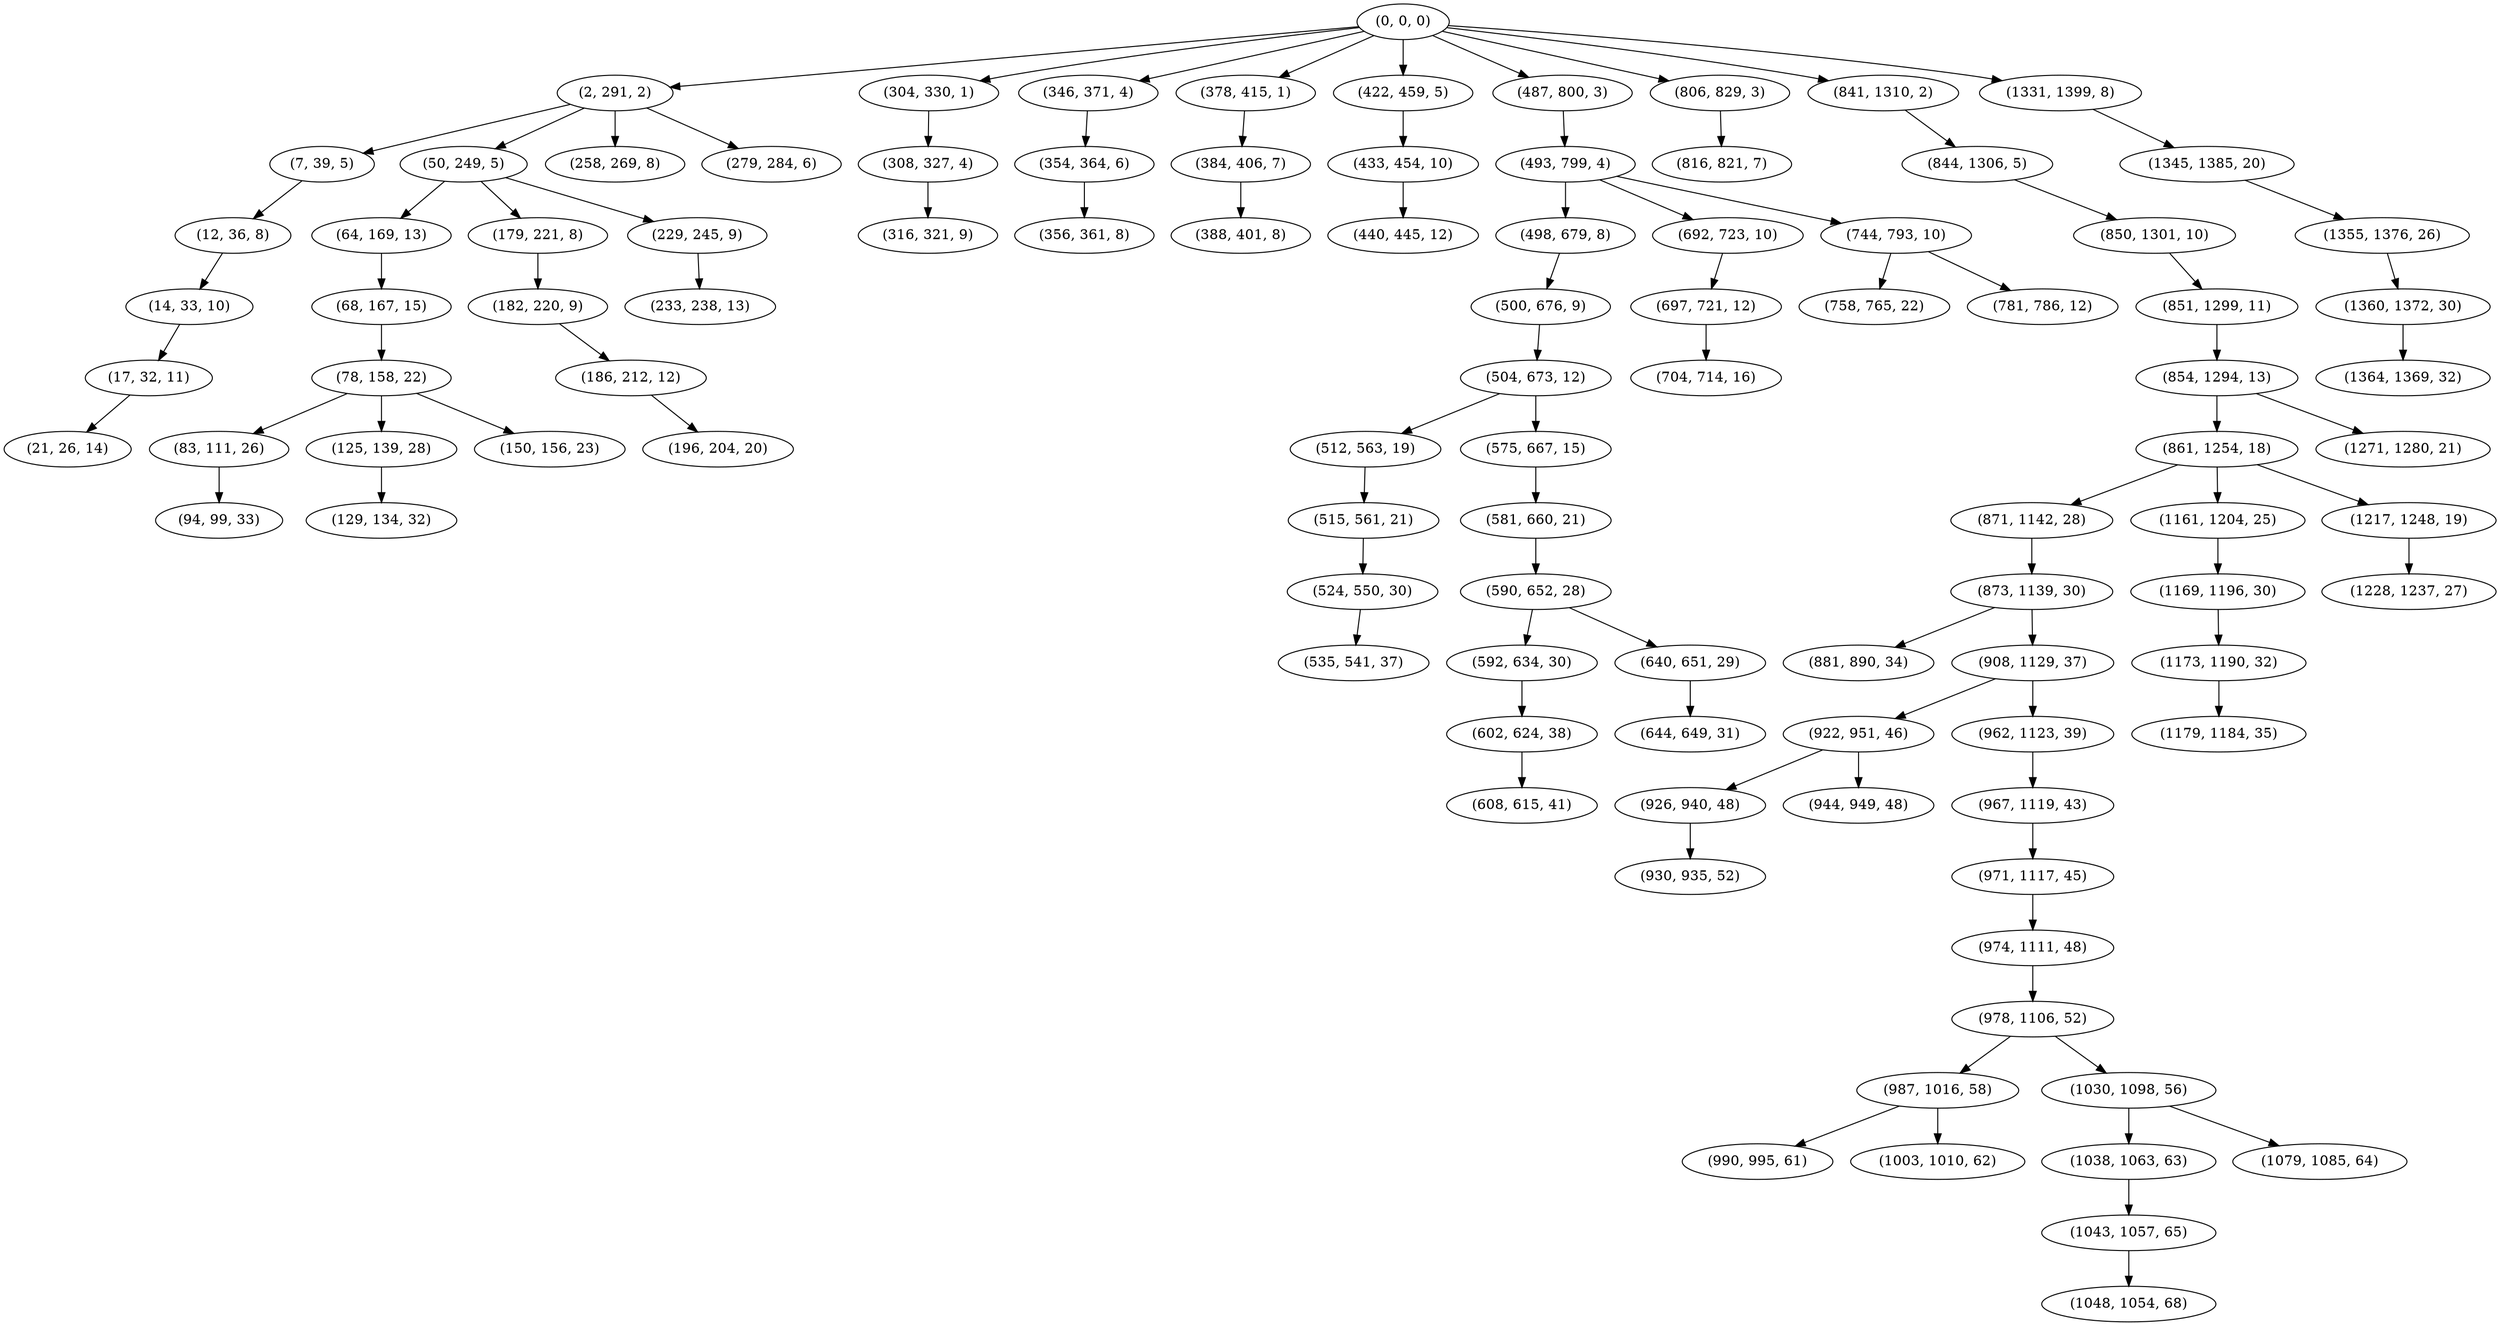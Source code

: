 digraph tree {
    "(0, 0, 0)";
    "(2, 291, 2)";
    "(7, 39, 5)";
    "(12, 36, 8)";
    "(14, 33, 10)";
    "(17, 32, 11)";
    "(21, 26, 14)";
    "(50, 249, 5)";
    "(64, 169, 13)";
    "(68, 167, 15)";
    "(78, 158, 22)";
    "(83, 111, 26)";
    "(94, 99, 33)";
    "(125, 139, 28)";
    "(129, 134, 32)";
    "(150, 156, 23)";
    "(179, 221, 8)";
    "(182, 220, 9)";
    "(186, 212, 12)";
    "(196, 204, 20)";
    "(229, 245, 9)";
    "(233, 238, 13)";
    "(258, 269, 8)";
    "(279, 284, 6)";
    "(304, 330, 1)";
    "(308, 327, 4)";
    "(316, 321, 9)";
    "(346, 371, 4)";
    "(354, 364, 6)";
    "(356, 361, 8)";
    "(378, 415, 1)";
    "(384, 406, 7)";
    "(388, 401, 8)";
    "(422, 459, 5)";
    "(433, 454, 10)";
    "(440, 445, 12)";
    "(487, 800, 3)";
    "(493, 799, 4)";
    "(498, 679, 8)";
    "(500, 676, 9)";
    "(504, 673, 12)";
    "(512, 563, 19)";
    "(515, 561, 21)";
    "(524, 550, 30)";
    "(535, 541, 37)";
    "(575, 667, 15)";
    "(581, 660, 21)";
    "(590, 652, 28)";
    "(592, 634, 30)";
    "(602, 624, 38)";
    "(608, 615, 41)";
    "(640, 651, 29)";
    "(644, 649, 31)";
    "(692, 723, 10)";
    "(697, 721, 12)";
    "(704, 714, 16)";
    "(744, 793, 10)";
    "(758, 765, 22)";
    "(781, 786, 12)";
    "(806, 829, 3)";
    "(816, 821, 7)";
    "(841, 1310, 2)";
    "(844, 1306, 5)";
    "(850, 1301, 10)";
    "(851, 1299, 11)";
    "(854, 1294, 13)";
    "(861, 1254, 18)";
    "(871, 1142, 28)";
    "(873, 1139, 30)";
    "(881, 890, 34)";
    "(908, 1129, 37)";
    "(922, 951, 46)";
    "(926, 940, 48)";
    "(930, 935, 52)";
    "(944, 949, 48)";
    "(962, 1123, 39)";
    "(967, 1119, 43)";
    "(971, 1117, 45)";
    "(974, 1111, 48)";
    "(978, 1106, 52)";
    "(987, 1016, 58)";
    "(990, 995, 61)";
    "(1003, 1010, 62)";
    "(1030, 1098, 56)";
    "(1038, 1063, 63)";
    "(1043, 1057, 65)";
    "(1048, 1054, 68)";
    "(1079, 1085, 64)";
    "(1161, 1204, 25)";
    "(1169, 1196, 30)";
    "(1173, 1190, 32)";
    "(1179, 1184, 35)";
    "(1217, 1248, 19)";
    "(1228, 1237, 27)";
    "(1271, 1280, 21)";
    "(1331, 1399, 8)";
    "(1345, 1385, 20)";
    "(1355, 1376, 26)";
    "(1360, 1372, 30)";
    "(1364, 1369, 32)";
    "(0, 0, 0)" -> "(2, 291, 2)";
    "(0, 0, 0)" -> "(304, 330, 1)";
    "(0, 0, 0)" -> "(346, 371, 4)";
    "(0, 0, 0)" -> "(378, 415, 1)";
    "(0, 0, 0)" -> "(422, 459, 5)";
    "(0, 0, 0)" -> "(487, 800, 3)";
    "(0, 0, 0)" -> "(806, 829, 3)";
    "(0, 0, 0)" -> "(841, 1310, 2)";
    "(0, 0, 0)" -> "(1331, 1399, 8)";
    "(2, 291, 2)" -> "(7, 39, 5)";
    "(2, 291, 2)" -> "(50, 249, 5)";
    "(2, 291, 2)" -> "(258, 269, 8)";
    "(2, 291, 2)" -> "(279, 284, 6)";
    "(7, 39, 5)" -> "(12, 36, 8)";
    "(12, 36, 8)" -> "(14, 33, 10)";
    "(14, 33, 10)" -> "(17, 32, 11)";
    "(17, 32, 11)" -> "(21, 26, 14)";
    "(50, 249, 5)" -> "(64, 169, 13)";
    "(50, 249, 5)" -> "(179, 221, 8)";
    "(50, 249, 5)" -> "(229, 245, 9)";
    "(64, 169, 13)" -> "(68, 167, 15)";
    "(68, 167, 15)" -> "(78, 158, 22)";
    "(78, 158, 22)" -> "(83, 111, 26)";
    "(78, 158, 22)" -> "(125, 139, 28)";
    "(78, 158, 22)" -> "(150, 156, 23)";
    "(83, 111, 26)" -> "(94, 99, 33)";
    "(125, 139, 28)" -> "(129, 134, 32)";
    "(179, 221, 8)" -> "(182, 220, 9)";
    "(182, 220, 9)" -> "(186, 212, 12)";
    "(186, 212, 12)" -> "(196, 204, 20)";
    "(229, 245, 9)" -> "(233, 238, 13)";
    "(304, 330, 1)" -> "(308, 327, 4)";
    "(308, 327, 4)" -> "(316, 321, 9)";
    "(346, 371, 4)" -> "(354, 364, 6)";
    "(354, 364, 6)" -> "(356, 361, 8)";
    "(378, 415, 1)" -> "(384, 406, 7)";
    "(384, 406, 7)" -> "(388, 401, 8)";
    "(422, 459, 5)" -> "(433, 454, 10)";
    "(433, 454, 10)" -> "(440, 445, 12)";
    "(487, 800, 3)" -> "(493, 799, 4)";
    "(493, 799, 4)" -> "(498, 679, 8)";
    "(493, 799, 4)" -> "(692, 723, 10)";
    "(493, 799, 4)" -> "(744, 793, 10)";
    "(498, 679, 8)" -> "(500, 676, 9)";
    "(500, 676, 9)" -> "(504, 673, 12)";
    "(504, 673, 12)" -> "(512, 563, 19)";
    "(504, 673, 12)" -> "(575, 667, 15)";
    "(512, 563, 19)" -> "(515, 561, 21)";
    "(515, 561, 21)" -> "(524, 550, 30)";
    "(524, 550, 30)" -> "(535, 541, 37)";
    "(575, 667, 15)" -> "(581, 660, 21)";
    "(581, 660, 21)" -> "(590, 652, 28)";
    "(590, 652, 28)" -> "(592, 634, 30)";
    "(590, 652, 28)" -> "(640, 651, 29)";
    "(592, 634, 30)" -> "(602, 624, 38)";
    "(602, 624, 38)" -> "(608, 615, 41)";
    "(640, 651, 29)" -> "(644, 649, 31)";
    "(692, 723, 10)" -> "(697, 721, 12)";
    "(697, 721, 12)" -> "(704, 714, 16)";
    "(744, 793, 10)" -> "(758, 765, 22)";
    "(744, 793, 10)" -> "(781, 786, 12)";
    "(806, 829, 3)" -> "(816, 821, 7)";
    "(841, 1310, 2)" -> "(844, 1306, 5)";
    "(844, 1306, 5)" -> "(850, 1301, 10)";
    "(850, 1301, 10)" -> "(851, 1299, 11)";
    "(851, 1299, 11)" -> "(854, 1294, 13)";
    "(854, 1294, 13)" -> "(861, 1254, 18)";
    "(854, 1294, 13)" -> "(1271, 1280, 21)";
    "(861, 1254, 18)" -> "(871, 1142, 28)";
    "(861, 1254, 18)" -> "(1161, 1204, 25)";
    "(861, 1254, 18)" -> "(1217, 1248, 19)";
    "(871, 1142, 28)" -> "(873, 1139, 30)";
    "(873, 1139, 30)" -> "(881, 890, 34)";
    "(873, 1139, 30)" -> "(908, 1129, 37)";
    "(908, 1129, 37)" -> "(922, 951, 46)";
    "(908, 1129, 37)" -> "(962, 1123, 39)";
    "(922, 951, 46)" -> "(926, 940, 48)";
    "(922, 951, 46)" -> "(944, 949, 48)";
    "(926, 940, 48)" -> "(930, 935, 52)";
    "(962, 1123, 39)" -> "(967, 1119, 43)";
    "(967, 1119, 43)" -> "(971, 1117, 45)";
    "(971, 1117, 45)" -> "(974, 1111, 48)";
    "(974, 1111, 48)" -> "(978, 1106, 52)";
    "(978, 1106, 52)" -> "(987, 1016, 58)";
    "(978, 1106, 52)" -> "(1030, 1098, 56)";
    "(987, 1016, 58)" -> "(990, 995, 61)";
    "(987, 1016, 58)" -> "(1003, 1010, 62)";
    "(1030, 1098, 56)" -> "(1038, 1063, 63)";
    "(1030, 1098, 56)" -> "(1079, 1085, 64)";
    "(1038, 1063, 63)" -> "(1043, 1057, 65)";
    "(1043, 1057, 65)" -> "(1048, 1054, 68)";
    "(1161, 1204, 25)" -> "(1169, 1196, 30)";
    "(1169, 1196, 30)" -> "(1173, 1190, 32)";
    "(1173, 1190, 32)" -> "(1179, 1184, 35)";
    "(1217, 1248, 19)" -> "(1228, 1237, 27)";
    "(1331, 1399, 8)" -> "(1345, 1385, 20)";
    "(1345, 1385, 20)" -> "(1355, 1376, 26)";
    "(1355, 1376, 26)" -> "(1360, 1372, 30)";
    "(1360, 1372, 30)" -> "(1364, 1369, 32)";
}
